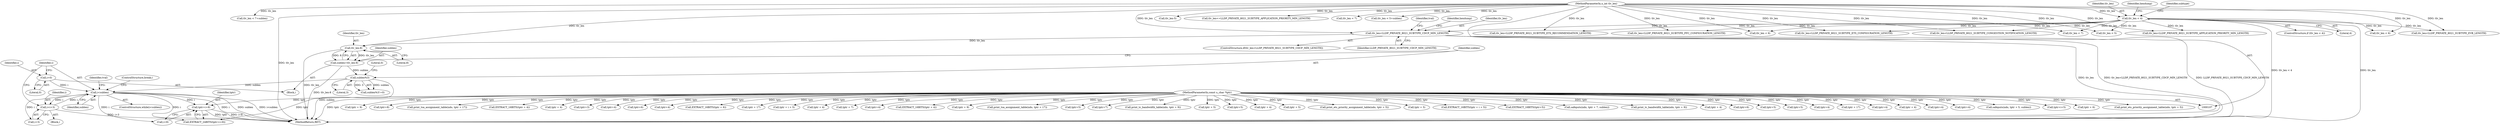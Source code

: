 digraph "0_tcpdump_34cec721d39c76be1e0a600829a7b17bdfb832b6@pointer" {
"1000839" [label="(Call,tptr+i+8)"];
"1000109" [label="(MethodParameterIn,const u_char *tptr)"];
"1000832" [label="(Call,i<sublen)"];
"1000856" [label="(Call,i=i+3)"];
"1000828" [label="(Call,i=0)"];
"1000821" [label="(Call,sublen%3)"];
"1000814" [label="(Call,sublen=tlv_len-8)"];
"1000816" [label="(Call,tlv_len-8)"];
"1000771" [label="(Call,tlv_len<LLDP_PRIVATE_8021_SUBTYPE_CDCP_MIN_LENGTH)"];
"1000121" [label="(Call,tlv_len < 4)"];
"1000110" [label="(MethodParameterIn,u_int tlv_len)"];
"1000227" [label="(Call,tlv_len < 7+sublen)"];
"1000110" [label="(MethodParameterIn,u_int tlv_len)"];
"1000835" [label="(Block,)"];
"1000664" [label="(Call,tptr+5)"];
"1000834" [label="(Identifier,sublen)"];
"1000328" [label="(Call,tptr+5)"];
"1000461" [label="(Call,tptr+4)"];
"1000413" [label="(Call,tptr + 17)"];
"1000630" [label="(Call,tptr+4)"];
"1000770" [label="(ControlStructure,if(tlv_len<LLDP_PRIVATE_8021_SUBTYPE_CDCP_MIN_LENGTH))"];
"1000161" [label="(Call,tptr + 4)"];
"1000374" [label="(Call,tptr+4)"];
"1000248" [label="(Call,tlv_len < 5)"];
"1000831" [label="(ControlStructure,while(i<sublen))"];
"1000861" [label="(ControlStructure,break;)"];
"1000291" [label="(Call,tptr+4)"];
"1000273" [label="(Call,safeputs(ndo, tptr + 5, sublen))"];
"1000167" [label="(Call,tlv_len < 7)"];
"1000841" [label="(Call,i+8)"];
"1000579" [label="(Call,tptr+i+5)"];
"1000810" [label="(Call,tptr + 6)"];
"1000856" [label="(Call,i=i+3)"];
"1000773" [label="(Identifier,LLDP_PRIVATE_8021_SUBTYPE_CDCP_MIN_LENGTH)"];
"1000401" [label="(Call,print_ets_priority_assignment_table(ndo, tptr + 5))"];
"1000832" [label="(Call,i<sublen)"];
"1000815" [label="(Identifier,sublen)"];
"1000441" [label="(Call,tptr + 9)"];
"1000617" [label="(Call,tlv_len<LLDP_PRIVATE_8021_SUBTYPE_EVB_LENGTH)"];
"1000747" [label="(Call,tptr+8)"];
"1000120" [label="(ControlStructure,if (tlv_len < 4))"];
"1000838" [label="(Call,EXTRACT_24BITS(tptr+i+8))"];
"1000444" [label="(Call,print_tsa_assignment_table(ndo, tptr + 17))"];
"1000823" [label="(Literal,3)"];
"1000776" [label="(Identifier,hexdump)"];
"1000160" [label="(Call,EXTRACT_16BITS(tptr + 4))"];
"1000146" [label="(Block,)"];
"1000121" [label="(Call,tlv_len < 4)"];
"1000431" [label="(Call,tptr + 4)"];
"1000821" [label="(Call,sublen%3)"];
"1000130" [label="(Call,tptr+3)"];
"1000780" [label="(Call,tptr+4)"];
"1000694" [label="(Call,tptr+6)"];
"1000820" [label="(Call,sublen%3!=0)"];
"1000188" [label="(Call,tptr+4)"];
"1000824" [label="(Literal,0)"];
"1000857" [label="(Identifier,i)"];
"1000128" [label="(Identifier,subtype)"];
"1000818" [label="(Literal,8)"];
"1000809" [label="(Call,EXTRACT_16BITS(tptr + 6))"];
"1000552" [label="(Call,tlv_len-5)"];
"1000446" [label="(Call,tptr + 17)"];
"1000837" [label="(Identifier,tval)"];
"1000122" [label="(Identifier,tlv_len)"];
"1000604" [label="(Call,tptr + i + 5)"];
"1000830" [label="(Literal,0)"];
"1000192" [label="(Call,tptr + 4)"];
"1000241" [label="(Call,tptr + 7)"];
"1000544" [label="(Call,tlv_len<=LLDP_PRIVATE_8021_SUBTYPE_APPLICATION_PRIORITY_MIN_LENGTH)"];
"1000257" [label="(Call,tptr+4)"];
"1000209" [label="(Call,EXTRACT_16BITS(tptr + 4))"];
"1000408" [label="(Call,tptr + 9)"];
"1000411" [label="(Call,print_tsa_assignment_table(ndo, tptr + 17))"];
"1000816" [label="(Call,tlv_len-8)"];
"1000180" [label="(Call,tptr+5)"];
"1000712" [label="(Call,tptr+7)"];
"1000439" [label="(Call,print_tc_bandwidth_table(ndo, tptr + 9))"];
"1000436" [label="(Call,tptr + 5)"];
"1000198" [label="(Call,tlv_len < 6)"];
"1000495" [label="(Call,tptr+5)"];
"1000869" [label="(MethodReturn,RET)"];
"1000833" [label="(Identifier,i)"];
"1000210" [label="(Call,tptr + 4)"];
"1000126" [label="(Identifier,hexdump)"];
"1000214" [label="(Call,tlv_len < 7)"];
"1000828" [label="(Call,i=0)"];
"1000403" [label="(Call,tptr + 5)"];
"1000434" [label="(Call,print_ets_priority_assignment_table(ndo, tptr + 5))"];
"1000282" [label="(Call,tlv_len<LLDP_PRIVATE_8021_SUBTYPE_CONGESTION_NOTIFICATION_LENGTH)"];
"1000817" [label="(Identifier,tlv_len)"];
"1000822" [label="(Identifier,sublen)"];
"1000814" [label="(Call,sublen=tlv_len-8)"];
"1000528" [label="(Call,tlv_len<LLDP_PRIVATE_8021_SUBTYPE_APPLICATION_PRIORITY_MIN_LENGTH)"];
"1000261" [label="(Call,tlv_len < 5+sublen)"];
"1000772" [label="(Identifier,tlv_len)"];
"1000275" [label="(Call,tptr + 5)"];
"1000603" [label="(Call,EXTRACT_16BITS(tptr + i + 5))"];
"1000149" [label="(Call,tlv_len < 6)"];
"1000109" [label="(MethodParameterIn,const u_char *tptr)"];
"1000365" [label="(Call,tlv_len<LLDP_PRIVATE_8021_SUBTYPE_ETS_CONFIGURATION_LENGTH)"];
"1000179" [label="(Call,EXTRACT_16BITS(tptr+5))"];
"1000858" [label="(Call,i+3)"];
"1000829" [label="(Identifier,i)"];
"1000778" [label="(Identifier,tval)"];
"1000419" [label="(Call,tlv_len<LLDP_PRIVATE_8021_SUBTYPE_ETS_RECOMMENDATION_LENGTH)"];
"1000239" [label="(Call,safeputs(ndo, tptr + 7, sublen))"];
"1000406" [label="(Call,print_tc_bandwidth_table(ndo, tptr + 9))"];
"1000839" [label="(Call,tptr+i+8)"];
"1000840" [label="(Identifier,tptr)"];
"1000540" [label="(Call,tptr + 4)"];
"1000123" [label="(Literal,4)"];
"1000223" [label="(Call,tptr+6)"];
"1000771" [label="(Call,tlv_len<LLDP_PRIVATE_8021_SUBTYPE_CDCP_MIN_LENGTH)"];
"1000452" [label="(Call,tlv_len<LLDP_PRIVATE_8021_SUBTYPE_PFC_CONFIGURATION_LENGTH)"];
"1000839" -> "1000838"  [label="AST: "];
"1000839" -> "1000841"  [label="CFG: "];
"1000840" -> "1000839"  [label="AST: "];
"1000841" -> "1000839"  [label="AST: "];
"1000838" -> "1000839"  [label="CFG: "];
"1000839" -> "1000869"  [label="DDG: tptr"];
"1000839" -> "1000869"  [label="DDG: i+8"];
"1000109" -> "1000839"  [label="DDG: tptr"];
"1000832" -> "1000839"  [label="DDG: i"];
"1000109" -> "1000107"  [label="AST: "];
"1000109" -> "1000869"  [label="DDG: tptr"];
"1000109" -> "1000130"  [label="DDG: tptr"];
"1000109" -> "1000160"  [label="DDG: tptr"];
"1000109" -> "1000161"  [label="DDG: tptr"];
"1000109" -> "1000179"  [label="DDG: tptr"];
"1000109" -> "1000180"  [label="DDG: tptr"];
"1000109" -> "1000188"  [label="DDG: tptr"];
"1000109" -> "1000192"  [label="DDG: tptr"];
"1000109" -> "1000209"  [label="DDG: tptr"];
"1000109" -> "1000210"  [label="DDG: tptr"];
"1000109" -> "1000223"  [label="DDG: tptr"];
"1000109" -> "1000239"  [label="DDG: tptr"];
"1000109" -> "1000241"  [label="DDG: tptr"];
"1000109" -> "1000257"  [label="DDG: tptr"];
"1000109" -> "1000273"  [label="DDG: tptr"];
"1000109" -> "1000275"  [label="DDG: tptr"];
"1000109" -> "1000291"  [label="DDG: tptr"];
"1000109" -> "1000328"  [label="DDG: tptr"];
"1000109" -> "1000374"  [label="DDG: tptr"];
"1000109" -> "1000401"  [label="DDG: tptr"];
"1000109" -> "1000403"  [label="DDG: tptr"];
"1000109" -> "1000406"  [label="DDG: tptr"];
"1000109" -> "1000408"  [label="DDG: tptr"];
"1000109" -> "1000411"  [label="DDG: tptr"];
"1000109" -> "1000413"  [label="DDG: tptr"];
"1000109" -> "1000431"  [label="DDG: tptr"];
"1000109" -> "1000434"  [label="DDG: tptr"];
"1000109" -> "1000436"  [label="DDG: tptr"];
"1000109" -> "1000439"  [label="DDG: tptr"];
"1000109" -> "1000441"  [label="DDG: tptr"];
"1000109" -> "1000444"  [label="DDG: tptr"];
"1000109" -> "1000446"  [label="DDG: tptr"];
"1000109" -> "1000461"  [label="DDG: tptr"];
"1000109" -> "1000495"  [label="DDG: tptr"];
"1000109" -> "1000540"  [label="DDG: tptr"];
"1000109" -> "1000579"  [label="DDG: tptr"];
"1000109" -> "1000603"  [label="DDG: tptr"];
"1000109" -> "1000604"  [label="DDG: tptr"];
"1000109" -> "1000630"  [label="DDG: tptr"];
"1000109" -> "1000664"  [label="DDG: tptr"];
"1000109" -> "1000694"  [label="DDG: tptr"];
"1000109" -> "1000712"  [label="DDG: tptr"];
"1000109" -> "1000747"  [label="DDG: tptr"];
"1000109" -> "1000780"  [label="DDG: tptr"];
"1000109" -> "1000809"  [label="DDG: tptr"];
"1000109" -> "1000810"  [label="DDG: tptr"];
"1000109" -> "1000838"  [label="DDG: tptr"];
"1000832" -> "1000831"  [label="AST: "];
"1000832" -> "1000834"  [label="CFG: "];
"1000833" -> "1000832"  [label="AST: "];
"1000834" -> "1000832"  [label="AST: "];
"1000837" -> "1000832"  [label="CFG: "];
"1000861" -> "1000832"  [label="CFG: "];
"1000832" -> "1000869"  [label="DDG: sublen"];
"1000832" -> "1000869"  [label="DDG: i<sublen"];
"1000832" -> "1000869"  [label="DDG: i"];
"1000856" -> "1000832"  [label="DDG: i"];
"1000828" -> "1000832"  [label="DDG: i"];
"1000821" -> "1000832"  [label="DDG: sublen"];
"1000832" -> "1000838"  [label="DDG: i"];
"1000832" -> "1000841"  [label="DDG: i"];
"1000832" -> "1000856"  [label="DDG: i"];
"1000832" -> "1000858"  [label="DDG: i"];
"1000856" -> "1000835"  [label="AST: "];
"1000856" -> "1000858"  [label="CFG: "];
"1000857" -> "1000856"  [label="AST: "];
"1000858" -> "1000856"  [label="AST: "];
"1000833" -> "1000856"  [label="CFG: "];
"1000856" -> "1000869"  [label="DDG: i+3"];
"1000828" -> "1000146"  [label="AST: "];
"1000828" -> "1000830"  [label="CFG: "];
"1000829" -> "1000828"  [label="AST: "];
"1000830" -> "1000828"  [label="AST: "];
"1000833" -> "1000828"  [label="CFG: "];
"1000821" -> "1000820"  [label="AST: "];
"1000821" -> "1000823"  [label="CFG: "];
"1000822" -> "1000821"  [label="AST: "];
"1000823" -> "1000821"  [label="AST: "];
"1000824" -> "1000821"  [label="CFG: "];
"1000821" -> "1000869"  [label="DDG: sublen"];
"1000821" -> "1000820"  [label="DDG: sublen"];
"1000821" -> "1000820"  [label="DDG: 3"];
"1000814" -> "1000821"  [label="DDG: sublen"];
"1000814" -> "1000146"  [label="AST: "];
"1000814" -> "1000816"  [label="CFG: "];
"1000815" -> "1000814"  [label="AST: "];
"1000816" -> "1000814"  [label="AST: "];
"1000822" -> "1000814"  [label="CFG: "];
"1000814" -> "1000869"  [label="DDG: tlv_len-8"];
"1000816" -> "1000814"  [label="DDG: tlv_len"];
"1000816" -> "1000814"  [label="DDG: 8"];
"1000816" -> "1000818"  [label="CFG: "];
"1000817" -> "1000816"  [label="AST: "];
"1000818" -> "1000816"  [label="AST: "];
"1000816" -> "1000869"  [label="DDG: tlv_len"];
"1000771" -> "1000816"  [label="DDG: tlv_len"];
"1000110" -> "1000816"  [label="DDG: tlv_len"];
"1000771" -> "1000770"  [label="AST: "];
"1000771" -> "1000773"  [label="CFG: "];
"1000772" -> "1000771"  [label="AST: "];
"1000773" -> "1000771"  [label="AST: "];
"1000776" -> "1000771"  [label="CFG: "];
"1000778" -> "1000771"  [label="CFG: "];
"1000771" -> "1000869"  [label="DDG: LLDP_PRIVATE_8021_SUBTYPE_CDCP_MIN_LENGTH"];
"1000771" -> "1000869"  [label="DDG: tlv_len"];
"1000771" -> "1000869"  [label="DDG: tlv_len<LLDP_PRIVATE_8021_SUBTYPE_CDCP_MIN_LENGTH"];
"1000121" -> "1000771"  [label="DDG: tlv_len"];
"1000110" -> "1000771"  [label="DDG: tlv_len"];
"1000121" -> "1000120"  [label="AST: "];
"1000121" -> "1000123"  [label="CFG: "];
"1000122" -> "1000121"  [label="AST: "];
"1000123" -> "1000121"  [label="AST: "];
"1000126" -> "1000121"  [label="CFG: "];
"1000128" -> "1000121"  [label="CFG: "];
"1000121" -> "1000869"  [label="DDG: tlv_len < 4"];
"1000121" -> "1000869"  [label="DDG: tlv_len"];
"1000110" -> "1000121"  [label="DDG: tlv_len"];
"1000121" -> "1000149"  [label="DDG: tlv_len"];
"1000121" -> "1000167"  [label="DDG: tlv_len"];
"1000121" -> "1000198"  [label="DDG: tlv_len"];
"1000121" -> "1000248"  [label="DDG: tlv_len"];
"1000121" -> "1000282"  [label="DDG: tlv_len"];
"1000121" -> "1000365"  [label="DDG: tlv_len"];
"1000121" -> "1000419"  [label="DDG: tlv_len"];
"1000121" -> "1000452"  [label="DDG: tlv_len"];
"1000121" -> "1000528"  [label="DDG: tlv_len"];
"1000121" -> "1000617"  [label="DDG: tlv_len"];
"1000110" -> "1000107"  [label="AST: "];
"1000110" -> "1000869"  [label="DDG: tlv_len"];
"1000110" -> "1000149"  [label="DDG: tlv_len"];
"1000110" -> "1000167"  [label="DDG: tlv_len"];
"1000110" -> "1000198"  [label="DDG: tlv_len"];
"1000110" -> "1000214"  [label="DDG: tlv_len"];
"1000110" -> "1000227"  [label="DDG: tlv_len"];
"1000110" -> "1000248"  [label="DDG: tlv_len"];
"1000110" -> "1000261"  [label="DDG: tlv_len"];
"1000110" -> "1000282"  [label="DDG: tlv_len"];
"1000110" -> "1000365"  [label="DDG: tlv_len"];
"1000110" -> "1000419"  [label="DDG: tlv_len"];
"1000110" -> "1000452"  [label="DDG: tlv_len"];
"1000110" -> "1000528"  [label="DDG: tlv_len"];
"1000110" -> "1000544"  [label="DDG: tlv_len"];
"1000110" -> "1000552"  [label="DDG: tlv_len"];
"1000110" -> "1000617"  [label="DDG: tlv_len"];
}
